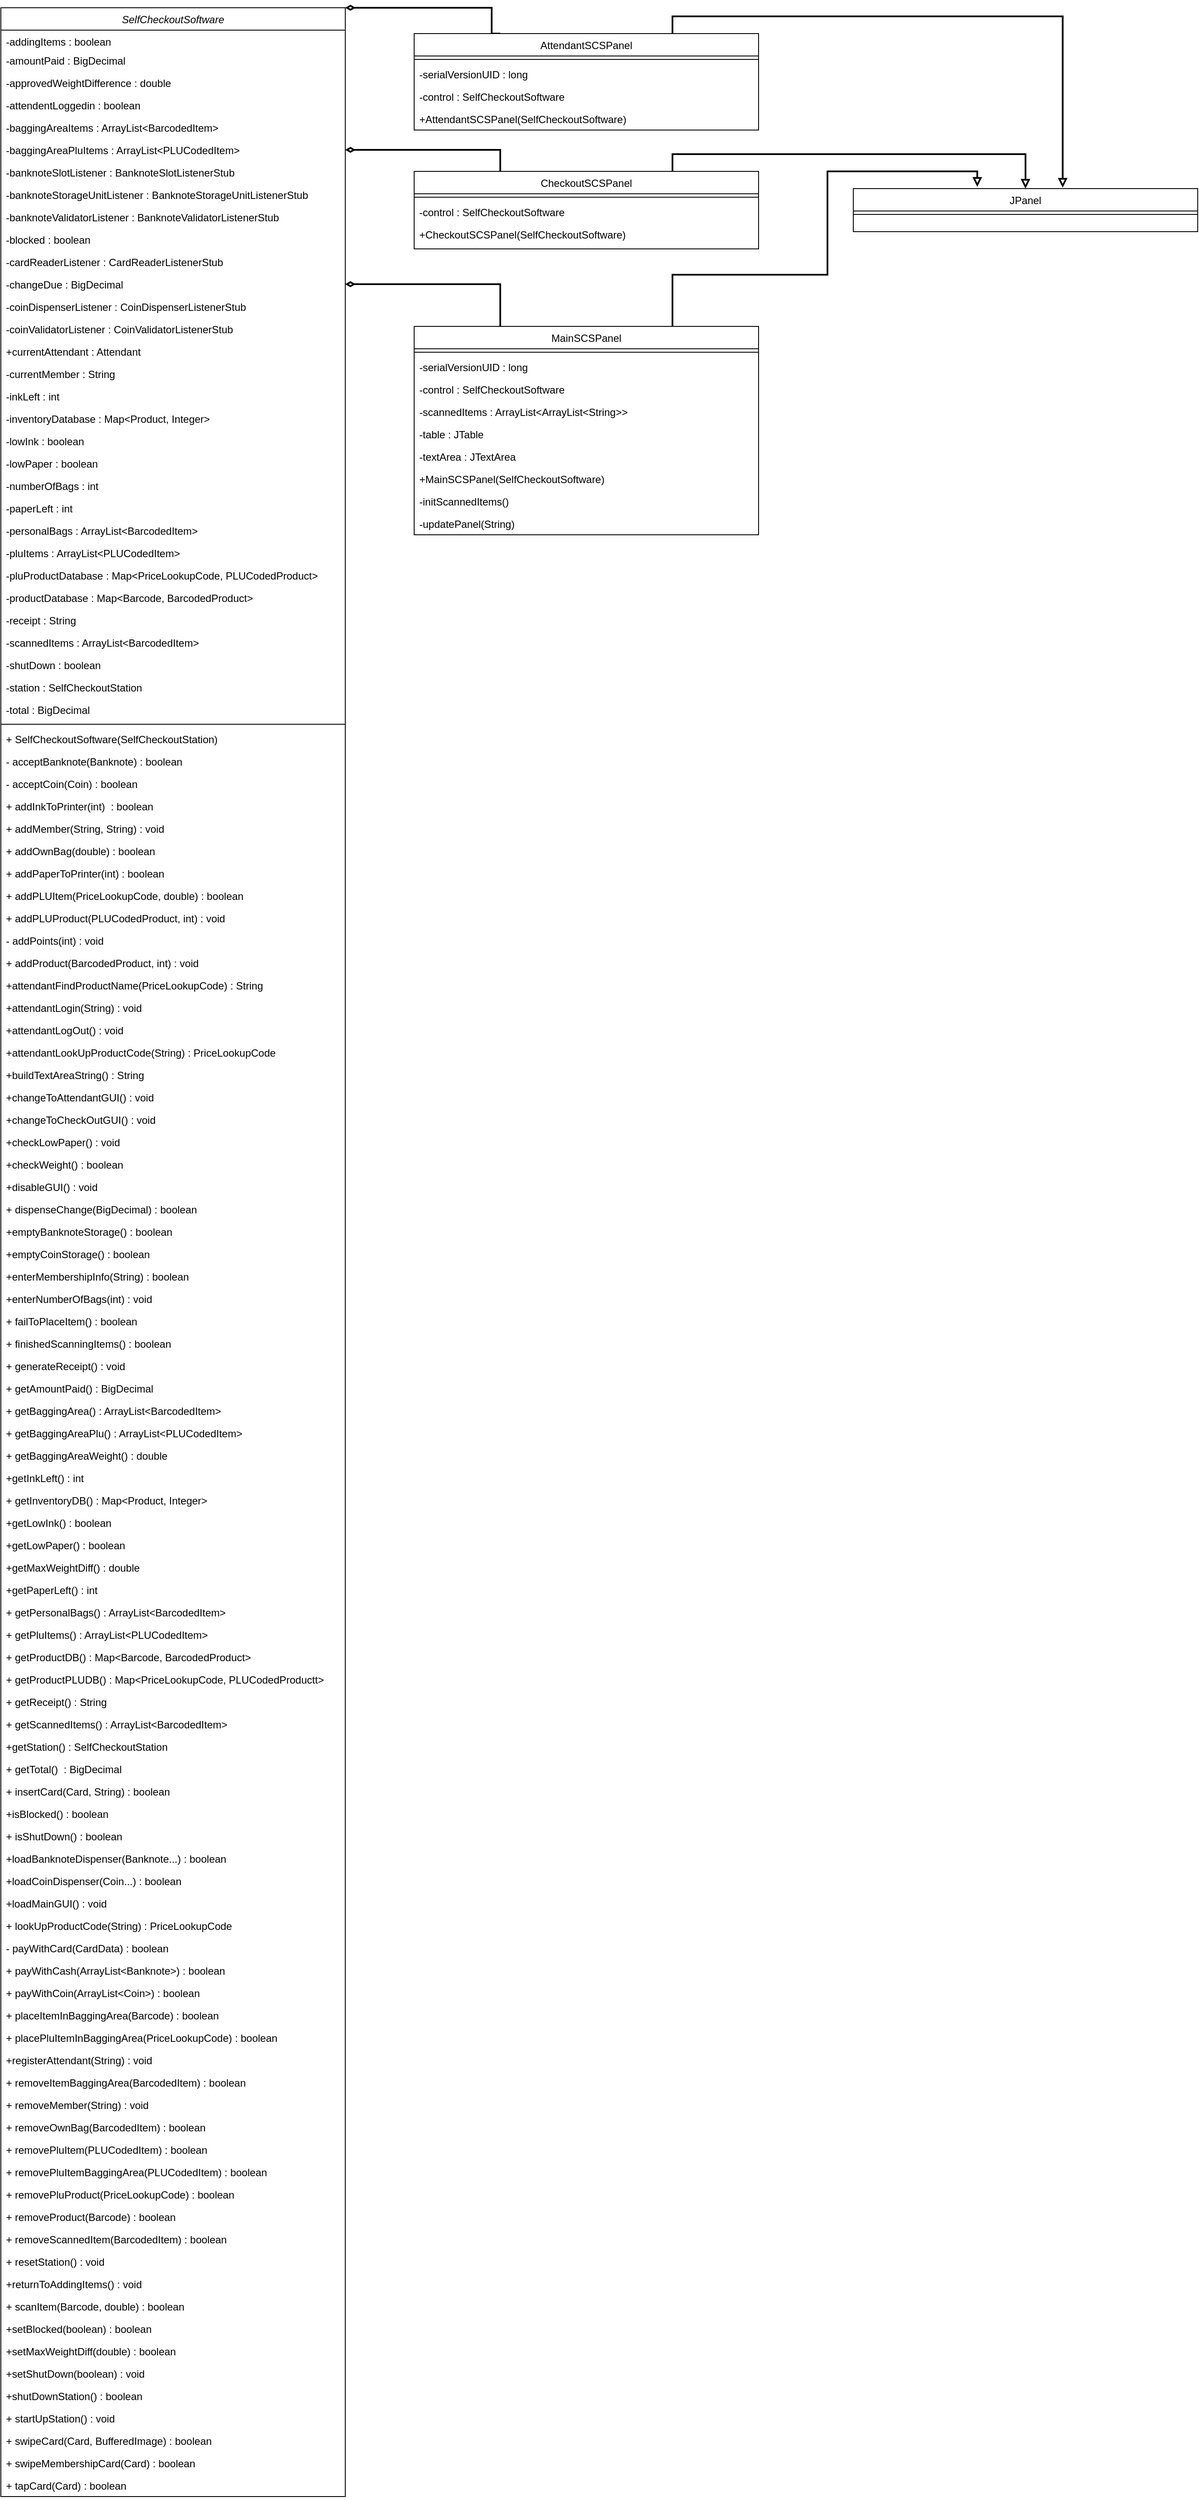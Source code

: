 <mxfile version="14.5.8" type="github">
  <diagram id="6uNwbA29nUlRyP2e-wEQ" name="Page-1">
    <mxGraphModel dx="1639" dy="902" grid="1" gridSize="10" guides="1" tooltips="1" connect="1" arrows="1" fold="1" page="1" pageScale="1" pageWidth="850" pageHeight="1100" math="0" shadow="0">
      <root>
        <mxCell id="0" />
        <mxCell id="1" parent="0" />
        <mxCell id="wEcMklcegxnXvnLR83LG-1" value="SelfCheckoutSoftware" style="swimlane;fontStyle=2;align=center;verticalAlign=top;childLayout=stackLayout;horizontal=1;startSize=26;horizontalStack=0;resizeParent=1;resizeLast=0;collapsible=1;marginBottom=0;rounded=0;shadow=0;strokeWidth=1;" vertex="1" parent="1">
          <mxGeometry x="40" y="10" width="400" height="2890" as="geometry">
            <mxRectangle x="230" y="140" width="160" height="26" as="alternateBounds" />
          </mxGeometry>
        </mxCell>
        <mxCell id="wEcMklcegxnXvnLR83LG-2" value="-addingItems : boolean&#xa;" style="text;align=left;verticalAlign=top;spacingLeft=4;spacingRight=4;overflow=hidden;rotatable=0;points=[[0,0.5],[1,0.5]];portConstraint=eastwest;" vertex="1" parent="wEcMklcegxnXvnLR83LG-1">
          <mxGeometry y="26" width="400" height="22" as="geometry" />
        </mxCell>
        <mxCell id="wEcMklcegxnXvnLR83LG-3" value="-amountPaid : BigDecimal&#xa;" style="text;align=left;verticalAlign=top;spacingLeft=4;spacingRight=4;overflow=hidden;rotatable=0;points=[[0,0.5],[1,0.5]];portConstraint=eastwest;rounded=0;shadow=0;html=0;" vertex="1" parent="wEcMklcegxnXvnLR83LG-1">
          <mxGeometry y="48" width="400" height="26" as="geometry" />
        </mxCell>
        <mxCell id="wEcMklcegxnXvnLR83LG-4" value="-approvedWeightDifference : double&#xa;" style="text;align=left;verticalAlign=top;spacingLeft=4;spacingRight=4;overflow=hidden;rotatable=0;points=[[0,0.5],[1,0.5]];portConstraint=eastwest;rounded=0;shadow=0;html=0;" vertex="1" parent="wEcMklcegxnXvnLR83LG-1">
          <mxGeometry y="74" width="400" height="26" as="geometry" />
        </mxCell>
        <mxCell id="wEcMklcegxnXvnLR83LG-5" value="-attendentLoggedin : boolean&#xa;" style="text;align=left;verticalAlign=top;spacingLeft=4;spacingRight=4;overflow=hidden;rotatable=0;points=[[0,0.5],[1,0.5]];portConstraint=eastwest;rounded=0;shadow=0;html=0;" vertex="1" parent="wEcMklcegxnXvnLR83LG-1">
          <mxGeometry y="100" width="400" height="26" as="geometry" />
        </mxCell>
        <mxCell id="wEcMklcegxnXvnLR83LG-6" value="-baggingAreaItems : ArrayList&lt;BarcodedItem&gt;&#xa;" style="text;align=left;verticalAlign=top;spacingLeft=4;spacingRight=4;overflow=hidden;rotatable=0;points=[[0,0.5],[1,0.5]];portConstraint=eastwest;rounded=0;shadow=0;html=0;" vertex="1" parent="wEcMklcegxnXvnLR83LG-1">
          <mxGeometry y="126" width="400" height="26" as="geometry" />
        </mxCell>
        <mxCell id="wEcMklcegxnXvnLR83LG-7" value="-baggingAreaPluItems : ArrayList&lt;PLUCodedItem&gt;&#xa;" style="text;align=left;verticalAlign=top;spacingLeft=4;spacingRight=4;overflow=hidden;rotatable=0;points=[[0,0.5],[1,0.5]];portConstraint=eastwest;rounded=0;shadow=0;html=0;" vertex="1" parent="wEcMklcegxnXvnLR83LG-1">
          <mxGeometry y="152" width="400" height="26" as="geometry" />
        </mxCell>
        <mxCell id="wEcMklcegxnXvnLR83LG-8" value="-banknoteSlotListener : BanknoteSlotListenerStub&#xa;" style="text;align=left;verticalAlign=top;spacingLeft=4;spacingRight=4;overflow=hidden;rotatable=0;points=[[0,0.5],[1,0.5]];portConstraint=eastwest;rounded=0;shadow=0;html=0;" vertex="1" parent="wEcMklcegxnXvnLR83LG-1">
          <mxGeometry y="178" width="400" height="26" as="geometry" />
        </mxCell>
        <mxCell id="wEcMklcegxnXvnLR83LG-9" value="-banknoteStorageUnitListener : BanknoteStorageUnitListenerStub&#xa;" style="text;align=left;verticalAlign=top;spacingLeft=4;spacingRight=4;overflow=hidden;rotatable=0;points=[[0,0.5],[1,0.5]];portConstraint=eastwest;rounded=0;shadow=0;html=0;" vertex="1" parent="wEcMklcegxnXvnLR83LG-1">
          <mxGeometry y="204" width="400" height="26" as="geometry" />
        </mxCell>
        <mxCell id="wEcMklcegxnXvnLR83LG-10" value="-banknoteValidatorListener : BanknoteValidatorListenerStub&#xa;" style="text;align=left;verticalAlign=top;spacingLeft=4;spacingRight=4;overflow=hidden;rotatable=0;points=[[0,0.5],[1,0.5]];portConstraint=eastwest;rounded=0;shadow=0;html=0;" vertex="1" parent="wEcMklcegxnXvnLR83LG-1">
          <mxGeometry y="230" width="400" height="26" as="geometry" />
        </mxCell>
        <mxCell id="wEcMklcegxnXvnLR83LG-11" value="-blocked : boolean&#xa;" style="text;align=left;verticalAlign=top;spacingLeft=4;spacingRight=4;overflow=hidden;rotatable=0;points=[[0,0.5],[1,0.5]];portConstraint=eastwest;rounded=0;shadow=0;html=0;" vertex="1" parent="wEcMklcegxnXvnLR83LG-1">
          <mxGeometry y="256" width="400" height="26" as="geometry" />
        </mxCell>
        <mxCell id="wEcMklcegxnXvnLR83LG-12" value="-cardReaderListener : CardReaderListenerStub&#xa;" style="text;align=left;verticalAlign=top;spacingLeft=4;spacingRight=4;overflow=hidden;rotatable=0;points=[[0,0.5],[1,0.5]];portConstraint=eastwest;rounded=0;shadow=0;html=0;" vertex="1" parent="wEcMklcegxnXvnLR83LG-1">
          <mxGeometry y="282" width="400" height="26" as="geometry" />
        </mxCell>
        <mxCell id="wEcMklcegxnXvnLR83LG-13" value="-changeDue : BigDecimal&#xa;" style="text;align=left;verticalAlign=top;spacingLeft=4;spacingRight=4;overflow=hidden;rotatable=0;points=[[0,0.5],[1,0.5]];portConstraint=eastwest;rounded=0;shadow=0;html=0;" vertex="1" parent="wEcMklcegxnXvnLR83LG-1">
          <mxGeometry y="308" width="400" height="26" as="geometry" />
        </mxCell>
        <mxCell id="wEcMklcegxnXvnLR83LG-14" value="-coinDispenserListener : CoinDispenserListenerStub&#xa;" style="text;align=left;verticalAlign=top;spacingLeft=4;spacingRight=4;overflow=hidden;rotatable=0;points=[[0,0.5],[1,0.5]];portConstraint=eastwest;rounded=0;shadow=0;html=0;" vertex="1" parent="wEcMklcegxnXvnLR83LG-1">
          <mxGeometry y="334" width="400" height="26" as="geometry" />
        </mxCell>
        <mxCell id="wEcMklcegxnXvnLR83LG-15" value="-coinValidatorListener : CoinValidatorListenerStub&#xa;" style="text;align=left;verticalAlign=top;spacingLeft=4;spacingRight=4;overflow=hidden;rotatable=0;points=[[0,0.5],[1,0.5]];portConstraint=eastwest;rounded=0;shadow=0;html=0;" vertex="1" parent="wEcMklcegxnXvnLR83LG-1">
          <mxGeometry y="360" width="400" height="26" as="geometry" />
        </mxCell>
        <mxCell id="wEcMklcegxnXvnLR83LG-16" value="+currentAttendant : Attendant&#xa;" style="text;align=left;verticalAlign=top;spacingLeft=4;spacingRight=4;overflow=hidden;rotatable=0;points=[[0,0.5],[1,0.5]];portConstraint=eastwest;rounded=0;shadow=0;html=0;" vertex="1" parent="wEcMklcegxnXvnLR83LG-1">
          <mxGeometry y="386" width="400" height="26" as="geometry" />
        </mxCell>
        <mxCell id="wEcMklcegxnXvnLR83LG-17" value="-currentMember : String&#xa;" style="text;align=left;verticalAlign=top;spacingLeft=4;spacingRight=4;overflow=hidden;rotatable=0;points=[[0,0.5],[1,0.5]];portConstraint=eastwest;rounded=0;shadow=0;html=0;" vertex="1" parent="wEcMklcegxnXvnLR83LG-1">
          <mxGeometry y="412" width="400" height="26" as="geometry" />
        </mxCell>
        <mxCell id="wEcMklcegxnXvnLR83LG-18" value="-inkLeft : int&#xa;" style="text;align=left;verticalAlign=top;spacingLeft=4;spacingRight=4;overflow=hidden;rotatable=0;points=[[0,0.5],[1,0.5]];portConstraint=eastwest;rounded=0;shadow=0;html=0;" vertex="1" parent="wEcMklcegxnXvnLR83LG-1">
          <mxGeometry y="438" width="400" height="26" as="geometry" />
        </mxCell>
        <mxCell id="wEcMklcegxnXvnLR83LG-19" value="-inventoryDatabase : Map&lt;Product, Integer&gt;&#xa;" style="text;align=left;verticalAlign=top;spacingLeft=4;spacingRight=4;overflow=hidden;rotatable=0;points=[[0,0.5],[1,0.5]];portConstraint=eastwest;rounded=0;shadow=0;html=0;" vertex="1" parent="wEcMklcegxnXvnLR83LG-1">
          <mxGeometry y="464" width="400" height="26" as="geometry" />
        </mxCell>
        <mxCell id="wEcMklcegxnXvnLR83LG-20" value="-lowInk : boolean&#xa;" style="text;align=left;verticalAlign=top;spacingLeft=4;spacingRight=4;overflow=hidden;rotatable=0;points=[[0,0.5],[1,0.5]];portConstraint=eastwest;rounded=0;shadow=0;html=0;" vertex="1" parent="wEcMklcegxnXvnLR83LG-1">
          <mxGeometry y="490" width="400" height="26" as="geometry" />
        </mxCell>
        <mxCell id="wEcMklcegxnXvnLR83LG-21" value="-lowPaper : boolean&#xa;" style="text;align=left;verticalAlign=top;spacingLeft=4;spacingRight=4;overflow=hidden;rotatable=0;points=[[0,0.5],[1,0.5]];portConstraint=eastwest;rounded=0;shadow=0;html=0;" vertex="1" parent="wEcMklcegxnXvnLR83LG-1">
          <mxGeometry y="516" width="400" height="26" as="geometry" />
        </mxCell>
        <mxCell id="wEcMklcegxnXvnLR83LG-22" value="-numberOfBags : int&#xa;" style="text;align=left;verticalAlign=top;spacingLeft=4;spacingRight=4;overflow=hidden;rotatable=0;points=[[0,0.5],[1,0.5]];portConstraint=eastwest;rounded=0;shadow=0;html=0;" vertex="1" parent="wEcMklcegxnXvnLR83LG-1">
          <mxGeometry y="542" width="400" height="26" as="geometry" />
        </mxCell>
        <mxCell id="wEcMklcegxnXvnLR83LG-23" value="-paperLeft : int&#xa;" style="text;align=left;verticalAlign=top;spacingLeft=4;spacingRight=4;overflow=hidden;rotatable=0;points=[[0,0.5],[1,0.5]];portConstraint=eastwest;rounded=0;shadow=0;html=0;" vertex="1" parent="wEcMklcegxnXvnLR83LG-1">
          <mxGeometry y="568" width="400" height="26" as="geometry" />
        </mxCell>
        <mxCell id="wEcMklcegxnXvnLR83LG-24" value="-personalBags : ArrayList&lt;BarcodedItem&gt;&#xa;" style="text;align=left;verticalAlign=top;spacingLeft=4;spacingRight=4;overflow=hidden;rotatable=0;points=[[0,0.5],[1,0.5]];portConstraint=eastwest;rounded=0;shadow=0;html=0;" vertex="1" parent="wEcMklcegxnXvnLR83LG-1">
          <mxGeometry y="594" width="400" height="26" as="geometry" />
        </mxCell>
        <mxCell id="wEcMklcegxnXvnLR83LG-25" value="-pluItems : ArrayList&lt;PLUCodedItem&gt;&#xa;" style="text;align=left;verticalAlign=top;spacingLeft=4;spacingRight=4;overflow=hidden;rotatable=0;points=[[0,0.5],[1,0.5]];portConstraint=eastwest;rounded=0;shadow=0;html=0;" vertex="1" parent="wEcMklcegxnXvnLR83LG-1">
          <mxGeometry y="620" width="400" height="26" as="geometry" />
        </mxCell>
        <mxCell id="wEcMklcegxnXvnLR83LG-26" value="-pluProductDatabase : Map&lt;PriceLookupCode, PLUCodedProduct&gt;&#xa;" style="text;align=left;verticalAlign=top;spacingLeft=4;spacingRight=4;overflow=hidden;rotatable=0;points=[[0,0.5],[1,0.5]];portConstraint=eastwest;rounded=0;shadow=0;html=0;" vertex="1" parent="wEcMklcegxnXvnLR83LG-1">
          <mxGeometry y="646" width="400" height="26" as="geometry" />
        </mxCell>
        <mxCell id="wEcMklcegxnXvnLR83LG-27" value="-productDatabase : Map&lt;Barcode, BarcodedProduct&gt;&#xa;" style="text;align=left;verticalAlign=top;spacingLeft=4;spacingRight=4;overflow=hidden;rotatable=0;points=[[0,0.5],[1,0.5]];portConstraint=eastwest;rounded=0;shadow=0;html=0;" vertex="1" parent="wEcMklcegxnXvnLR83LG-1">
          <mxGeometry y="672" width="400" height="26" as="geometry" />
        </mxCell>
        <mxCell id="wEcMklcegxnXvnLR83LG-28" value="-receipt : String&#xa;" style="text;align=left;verticalAlign=top;spacingLeft=4;spacingRight=4;overflow=hidden;rotatable=0;points=[[0,0.5],[1,0.5]];portConstraint=eastwest;rounded=0;shadow=0;html=0;" vertex="1" parent="wEcMklcegxnXvnLR83LG-1">
          <mxGeometry y="698" width="400" height="26" as="geometry" />
        </mxCell>
        <mxCell id="wEcMklcegxnXvnLR83LG-29" value="-scannedItems : ArrayList&lt;BarcodedItem&gt;&#xa;" style="text;align=left;verticalAlign=top;spacingLeft=4;spacingRight=4;overflow=hidden;rotatable=0;points=[[0,0.5],[1,0.5]];portConstraint=eastwest;rounded=0;shadow=0;html=0;" vertex="1" parent="wEcMklcegxnXvnLR83LG-1">
          <mxGeometry y="724" width="400" height="26" as="geometry" />
        </mxCell>
        <mxCell id="wEcMklcegxnXvnLR83LG-30" value="-shutDown : boolean&#xa;" style="text;align=left;verticalAlign=top;spacingLeft=4;spacingRight=4;overflow=hidden;rotatable=0;points=[[0,0.5],[1,0.5]];portConstraint=eastwest;rounded=0;shadow=0;html=0;" vertex="1" parent="wEcMklcegxnXvnLR83LG-1">
          <mxGeometry y="750" width="400" height="26" as="geometry" />
        </mxCell>
        <mxCell id="wEcMklcegxnXvnLR83LG-31" value="-station : SelfCheckoutStation&#xa;" style="text;align=left;verticalAlign=top;spacingLeft=4;spacingRight=4;overflow=hidden;rotatable=0;points=[[0,0.5],[1,0.5]];portConstraint=eastwest;rounded=0;shadow=0;html=0;" vertex="1" parent="wEcMklcegxnXvnLR83LG-1">
          <mxGeometry y="776" width="400" height="26" as="geometry" />
        </mxCell>
        <mxCell id="wEcMklcegxnXvnLR83LG-32" value="-total : BigDecimal" style="text;align=left;verticalAlign=top;spacingLeft=4;spacingRight=4;overflow=hidden;rotatable=0;points=[[0,0.5],[1,0.5]];portConstraint=eastwest;rounded=0;shadow=0;html=0;" vertex="1" parent="wEcMklcegxnXvnLR83LG-1">
          <mxGeometry y="802" width="400" height="26" as="geometry" />
        </mxCell>
        <mxCell id="wEcMklcegxnXvnLR83LG-33" value="" style="line;html=1;strokeWidth=1;align=left;verticalAlign=middle;spacingTop=-1;spacingLeft=3;spacingRight=3;rotatable=0;labelPosition=right;points=[];portConstraint=eastwest;" vertex="1" parent="wEcMklcegxnXvnLR83LG-1">
          <mxGeometry y="828" width="400" height="8" as="geometry" />
        </mxCell>
        <mxCell id="wEcMklcegxnXvnLR83LG-34" value="+ SelfCheckoutSoftware(SelfCheckoutStation)" style="text;align=left;verticalAlign=top;spacingLeft=4;spacingRight=4;overflow=hidden;rotatable=0;points=[[0,0.5],[1,0.5]];portConstraint=eastwest;rounded=0;shadow=0;html=0;" vertex="1" parent="wEcMklcegxnXvnLR83LG-1">
          <mxGeometry y="836" width="400" height="26" as="geometry" />
        </mxCell>
        <mxCell id="wEcMklcegxnXvnLR83LG-35" value="- acceptBanknote(Banknote) : boolean&#xa;" style="text;align=left;verticalAlign=top;spacingLeft=4;spacingRight=4;overflow=hidden;rotatable=0;points=[[0,0.5],[1,0.5]];portConstraint=eastwest;rounded=0;shadow=0;html=0;" vertex="1" parent="wEcMklcegxnXvnLR83LG-1">
          <mxGeometry y="862" width="400" height="26" as="geometry" />
        </mxCell>
        <mxCell id="wEcMklcegxnXvnLR83LG-36" value="- acceptCoin(Coin) : boolean" style="text;align=left;verticalAlign=top;spacingLeft=4;spacingRight=4;overflow=hidden;rotatable=0;points=[[0,0.5],[1,0.5]];portConstraint=eastwest;rounded=0;shadow=0;html=0;" vertex="1" parent="wEcMklcegxnXvnLR83LG-1">
          <mxGeometry y="888" width="400" height="26" as="geometry" />
        </mxCell>
        <mxCell id="wEcMklcegxnXvnLR83LG-37" value="+ addInkToPrinter(int)  : boolean" style="text;align=left;verticalAlign=top;spacingLeft=4;spacingRight=4;overflow=hidden;rotatable=0;points=[[0,0.5],[1,0.5]];portConstraint=eastwest;rounded=0;shadow=0;html=0;" vertex="1" parent="wEcMklcegxnXvnLR83LG-1">
          <mxGeometry y="914" width="400" height="26" as="geometry" />
        </mxCell>
        <mxCell id="wEcMklcegxnXvnLR83LG-38" value="+ addMember(String, String) : void" style="text;align=left;verticalAlign=top;spacingLeft=4;spacingRight=4;overflow=hidden;rotatable=0;points=[[0,0.5],[1,0.5]];portConstraint=eastwest;rounded=0;shadow=0;html=0;" vertex="1" parent="wEcMklcegxnXvnLR83LG-1">
          <mxGeometry y="940" width="400" height="26" as="geometry" />
        </mxCell>
        <mxCell id="wEcMklcegxnXvnLR83LG-39" value="+ addOwnBag(double) : boolean&#xa;" style="text;align=left;verticalAlign=top;spacingLeft=4;spacingRight=4;overflow=hidden;rotatable=0;points=[[0,0.5],[1,0.5]];portConstraint=eastwest;rounded=0;shadow=0;html=0;" vertex="1" parent="wEcMklcegxnXvnLR83LG-1">
          <mxGeometry y="966" width="400" height="26" as="geometry" />
        </mxCell>
        <mxCell id="wEcMklcegxnXvnLR83LG-40" value="+ addPaperToPrinter(int) : boolean&#xa;" style="text;align=left;verticalAlign=top;spacingLeft=4;spacingRight=4;overflow=hidden;rotatable=0;points=[[0,0.5],[1,0.5]];portConstraint=eastwest;rounded=0;shadow=0;html=0;" vertex="1" parent="wEcMklcegxnXvnLR83LG-1">
          <mxGeometry y="992" width="400" height="26" as="geometry" />
        </mxCell>
        <mxCell id="wEcMklcegxnXvnLR83LG-41" value="+ addPLUItem(PriceLookupCode, double) : boolean&#xa;" style="text;align=left;verticalAlign=top;spacingLeft=4;spacingRight=4;overflow=hidden;rotatable=0;points=[[0,0.5],[1,0.5]];portConstraint=eastwest;rounded=0;shadow=0;html=0;" vertex="1" parent="wEcMklcegxnXvnLR83LG-1">
          <mxGeometry y="1018" width="400" height="26" as="geometry" />
        </mxCell>
        <mxCell id="wEcMklcegxnXvnLR83LG-42" value="+ addPLUProduct(PLUCodedProduct, int) : void&#xa;" style="text;align=left;verticalAlign=top;spacingLeft=4;spacingRight=4;overflow=hidden;rotatable=0;points=[[0,0.5],[1,0.5]];portConstraint=eastwest;rounded=0;shadow=0;html=0;" vertex="1" parent="wEcMklcegxnXvnLR83LG-1">
          <mxGeometry y="1044" width="400" height="26" as="geometry" />
        </mxCell>
        <mxCell id="wEcMklcegxnXvnLR83LG-43" value="- addPoints(int) : void&#xa;" style="text;align=left;verticalAlign=top;spacingLeft=4;spacingRight=4;overflow=hidden;rotatable=0;points=[[0,0.5],[1,0.5]];portConstraint=eastwest;rounded=0;shadow=0;html=0;" vertex="1" parent="wEcMklcegxnXvnLR83LG-1">
          <mxGeometry y="1070" width="400" height="26" as="geometry" />
        </mxCell>
        <mxCell id="wEcMklcegxnXvnLR83LG-44" value="+ addProduct(BarcodedProduct, int) : void&#xa;" style="text;align=left;verticalAlign=top;spacingLeft=4;spacingRight=4;overflow=hidden;rotatable=0;points=[[0,0.5],[1,0.5]];portConstraint=eastwest;rounded=0;shadow=0;html=0;" vertex="1" parent="wEcMklcegxnXvnLR83LG-1">
          <mxGeometry y="1096" width="400" height="26" as="geometry" />
        </mxCell>
        <mxCell id="wEcMklcegxnXvnLR83LG-45" value="+attendantFindProductName(PriceLookupCode) : String&#xa;" style="text;align=left;verticalAlign=top;spacingLeft=4;spacingRight=4;overflow=hidden;rotatable=0;points=[[0,0.5],[1,0.5]];portConstraint=eastwest;rounded=0;shadow=0;html=0;" vertex="1" parent="wEcMklcegxnXvnLR83LG-1">
          <mxGeometry y="1122" width="400" height="26" as="geometry" />
        </mxCell>
        <mxCell id="wEcMklcegxnXvnLR83LG-46" value="+attendantLogin(String) : void&#xa;" style="text;align=left;verticalAlign=top;spacingLeft=4;spacingRight=4;overflow=hidden;rotatable=0;points=[[0,0.5],[1,0.5]];portConstraint=eastwest;rounded=0;shadow=0;html=0;" vertex="1" parent="wEcMklcegxnXvnLR83LG-1">
          <mxGeometry y="1148" width="400" height="26" as="geometry" />
        </mxCell>
        <mxCell id="wEcMklcegxnXvnLR83LG-47" value="+attendantLogOut() : void&#xa;" style="text;align=left;verticalAlign=top;spacingLeft=4;spacingRight=4;overflow=hidden;rotatable=0;points=[[0,0.5],[1,0.5]];portConstraint=eastwest;rounded=0;shadow=0;html=0;" vertex="1" parent="wEcMklcegxnXvnLR83LG-1">
          <mxGeometry y="1174" width="400" height="26" as="geometry" />
        </mxCell>
        <mxCell id="wEcMklcegxnXvnLR83LG-48" value="+attendantLookUpProductCode(String) : PriceLookupCode&#xa;" style="text;align=left;verticalAlign=top;spacingLeft=4;spacingRight=4;overflow=hidden;rotatable=0;points=[[0,0.5],[1,0.5]];portConstraint=eastwest;rounded=0;shadow=0;html=0;" vertex="1" parent="wEcMklcegxnXvnLR83LG-1">
          <mxGeometry y="1200" width="400" height="26" as="geometry" />
        </mxCell>
        <mxCell id="wEcMklcegxnXvnLR83LG-49" value="+buildTextAreaString() : String&#xa;" style="text;align=left;verticalAlign=top;spacingLeft=4;spacingRight=4;overflow=hidden;rotatable=0;points=[[0,0.5],[1,0.5]];portConstraint=eastwest;rounded=0;shadow=0;html=0;" vertex="1" parent="wEcMklcegxnXvnLR83LG-1">
          <mxGeometry y="1226" width="400" height="26" as="geometry" />
        </mxCell>
        <mxCell id="wEcMklcegxnXvnLR83LG-50" value="+changeToAttendantGUI() : void&#xa;" style="text;align=left;verticalAlign=top;spacingLeft=4;spacingRight=4;overflow=hidden;rotatable=0;points=[[0,0.5],[1,0.5]];portConstraint=eastwest;rounded=0;shadow=0;html=0;" vertex="1" parent="wEcMklcegxnXvnLR83LG-1">
          <mxGeometry y="1252" width="400" height="26" as="geometry" />
        </mxCell>
        <mxCell id="wEcMklcegxnXvnLR83LG-51" value="+changeToCheckOutGUI() : void&#xa;" style="text;align=left;verticalAlign=top;spacingLeft=4;spacingRight=4;overflow=hidden;rotatable=0;points=[[0,0.5],[1,0.5]];portConstraint=eastwest;rounded=0;shadow=0;html=0;" vertex="1" parent="wEcMklcegxnXvnLR83LG-1">
          <mxGeometry y="1278" width="400" height="26" as="geometry" />
        </mxCell>
        <mxCell id="wEcMklcegxnXvnLR83LG-52" value="+checkLowPaper() : void&#xa;" style="text;align=left;verticalAlign=top;spacingLeft=4;spacingRight=4;overflow=hidden;rotatable=0;points=[[0,0.5],[1,0.5]];portConstraint=eastwest;rounded=0;shadow=0;html=0;" vertex="1" parent="wEcMklcegxnXvnLR83LG-1">
          <mxGeometry y="1304" width="400" height="26" as="geometry" />
        </mxCell>
        <mxCell id="wEcMklcegxnXvnLR83LG-53" value="+checkWeight() : boolean&#xa;" style="text;align=left;verticalAlign=top;spacingLeft=4;spacingRight=4;overflow=hidden;rotatable=0;points=[[0,0.5],[1,0.5]];portConstraint=eastwest;rounded=0;shadow=0;html=0;" vertex="1" parent="wEcMklcegxnXvnLR83LG-1">
          <mxGeometry y="1330" width="400" height="26" as="geometry" />
        </mxCell>
        <mxCell id="wEcMklcegxnXvnLR83LG-54" value="+disableGUI() : void&#xa;" style="text;align=left;verticalAlign=top;spacingLeft=4;spacingRight=4;overflow=hidden;rotatable=0;points=[[0,0.5],[1,0.5]];portConstraint=eastwest;rounded=0;shadow=0;html=0;" vertex="1" parent="wEcMklcegxnXvnLR83LG-1">
          <mxGeometry y="1356" width="400" height="26" as="geometry" />
        </mxCell>
        <mxCell id="wEcMklcegxnXvnLR83LG-55" value="+ dispenseChange(BigDecimal) : boolean&#xa;" style="text;align=left;verticalAlign=top;spacingLeft=4;spacingRight=4;overflow=hidden;rotatable=0;points=[[0,0.5],[1,0.5]];portConstraint=eastwest;rounded=0;shadow=0;html=0;" vertex="1" parent="wEcMklcegxnXvnLR83LG-1">
          <mxGeometry y="1382" width="400" height="26" as="geometry" />
        </mxCell>
        <mxCell id="wEcMklcegxnXvnLR83LG-56" value="+emptyBanknoteStorage() : boolean&#xa;" style="text;align=left;verticalAlign=top;spacingLeft=4;spacingRight=4;overflow=hidden;rotatable=0;points=[[0,0.5],[1,0.5]];portConstraint=eastwest;rounded=0;shadow=0;html=0;" vertex="1" parent="wEcMklcegxnXvnLR83LG-1">
          <mxGeometry y="1408" width="400" height="26" as="geometry" />
        </mxCell>
        <mxCell id="wEcMklcegxnXvnLR83LG-57" value="+emptyCoinStorage() : boolean&#xa;" style="text;align=left;verticalAlign=top;spacingLeft=4;spacingRight=4;overflow=hidden;rotatable=0;points=[[0,0.5],[1,0.5]];portConstraint=eastwest;rounded=0;shadow=0;html=0;" vertex="1" parent="wEcMklcegxnXvnLR83LG-1">
          <mxGeometry y="1434" width="400" height="26" as="geometry" />
        </mxCell>
        <mxCell id="wEcMklcegxnXvnLR83LG-58" value="+enterMembershipInfo(String) : boolean&#xa;" style="text;align=left;verticalAlign=top;spacingLeft=4;spacingRight=4;overflow=hidden;rotatable=0;points=[[0,0.5],[1,0.5]];portConstraint=eastwest;rounded=0;shadow=0;html=0;" vertex="1" parent="wEcMklcegxnXvnLR83LG-1">
          <mxGeometry y="1460" width="400" height="26" as="geometry" />
        </mxCell>
        <mxCell id="wEcMklcegxnXvnLR83LG-59" value="+enterNumberOfBags(int) : void" style="text;align=left;verticalAlign=top;spacingLeft=4;spacingRight=4;overflow=hidden;rotatable=0;points=[[0,0.5],[1,0.5]];portConstraint=eastwest;rounded=0;shadow=0;html=0;" vertex="1" parent="wEcMklcegxnXvnLR83LG-1">
          <mxGeometry y="1486" width="400" height="26" as="geometry" />
        </mxCell>
        <mxCell id="wEcMklcegxnXvnLR83LG-60" value="+ failToPlaceItem() : boolean&#xa;" style="text;align=left;verticalAlign=top;spacingLeft=4;spacingRight=4;overflow=hidden;rotatable=0;points=[[0,0.5],[1,0.5]];portConstraint=eastwest;rounded=0;shadow=0;html=0;" vertex="1" parent="wEcMklcegxnXvnLR83LG-1">
          <mxGeometry y="1512" width="400" height="26" as="geometry" />
        </mxCell>
        <mxCell id="wEcMklcegxnXvnLR83LG-61" value="+ finishedScanningItems() : boolean&#xa;" style="text;align=left;verticalAlign=top;spacingLeft=4;spacingRight=4;overflow=hidden;rotatable=0;points=[[0,0.5],[1,0.5]];portConstraint=eastwest;rounded=0;shadow=0;html=0;" vertex="1" parent="wEcMklcegxnXvnLR83LG-1">
          <mxGeometry y="1538" width="400" height="26" as="geometry" />
        </mxCell>
        <mxCell id="wEcMklcegxnXvnLR83LG-62" value="+ generateReceipt() : void&#xa;" style="text;align=left;verticalAlign=top;spacingLeft=4;spacingRight=4;overflow=hidden;rotatable=0;points=[[0,0.5],[1,0.5]];portConstraint=eastwest;rounded=0;shadow=0;html=0;" vertex="1" parent="wEcMklcegxnXvnLR83LG-1">
          <mxGeometry y="1564" width="400" height="26" as="geometry" />
        </mxCell>
        <mxCell id="wEcMklcegxnXvnLR83LG-63" value="+ getAmountPaid() : BigDecimal&#xa;" style="text;align=left;verticalAlign=top;spacingLeft=4;spacingRight=4;overflow=hidden;rotatable=0;points=[[0,0.5],[1,0.5]];portConstraint=eastwest;rounded=0;shadow=0;html=0;" vertex="1" parent="wEcMklcegxnXvnLR83LG-1">
          <mxGeometry y="1590" width="400" height="26" as="geometry" />
        </mxCell>
        <mxCell id="wEcMklcegxnXvnLR83LG-64" value="+ getBaggingArea() : ArrayList&lt;BarcodedItem&gt;&#xa;" style="text;align=left;verticalAlign=top;spacingLeft=4;spacingRight=4;overflow=hidden;rotatable=0;points=[[0,0.5],[1,0.5]];portConstraint=eastwest;rounded=0;shadow=0;html=0;" vertex="1" parent="wEcMklcegxnXvnLR83LG-1">
          <mxGeometry y="1616" width="400" height="26" as="geometry" />
        </mxCell>
        <mxCell id="wEcMklcegxnXvnLR83LG-65" value="+ getBaggingAreaPlu() : ArrayList&lt;PLUCodedItem&gt;&#xa;" style="text;align=left;verticalAlign=top;spacingLeft=4;spacingRight=4;overflow=hidden;rotatable=0;points=[[0,0.5],[1,0.5]];portConstraint=eastwest;rounded=0;shadow=0;html=0;" vertex="1" parent="wEcMklcegxnXvnLR83LG-1">
          <mxGeometry y="1642" width="400" height="26" as="geometry" />
        </mxCell>
        <mxCell id="wEcMklcegxnXvnLR83LG-66" value="+ getBaggingAreaWeight() : double&#xa;" style="text;align=left;verticalAlign=top;spacingLeft=4;spacingRight=4;overflow=hidden;rotatable=0;points=[[0,0.5],[1,0.5]];portConstraint=eastwest;rounded=0;shadow=0;html=0;" vertex="1" parent="wEcMklcegxnXvnLR83LG-1">
          <mxGeometry y="1668" width="400" height="26" as="geometry" />
        </mxCell>
        <mxCell id="wEcMklcegxnXvnLR83LG-67" value="+getInkLeft() : int" style="text;align=left;verticalAlign=top;spacingLeft=4;spacingRight=4;overflow=hidden;rotatable=0;points=[[0,0.5],[1,0.5]];portConstraint=eastwest;rounded=0;shadow=0;html=0;" vertex="1" parent="wEcMklcegxnXvnLR83LG-1">
          <mxGeometry y="1694" width="400" height="26" as="geometry" />
        </mxCell>
        <mxCell id="wEcMklcegxnXvnLR83LG-68" value="+ getInventoryDB() : Map&lt;Product, Integer&gt;&#xa;" style="text;align=left;verticalAlign=top;spacingLeft=4;spacingRight=4;overflow=hidden;rotatable=0;points=[[0,0.5],[1,0.5]];portConstraint=eastwest;rounded=0;shadow=0;html=0;" vertex="1" parent="wEcMklcegxnXvnLR83LG-1">
          <mxGeometry y="1720" width="400" height="26" as="geometry" />
        </mxCell>
        <mxCell id="wEcMklcegxnXvnLR83LG-69" value="+getLowInk() : boolean&#xa;" style="text;align=left;verticalAlign=top;spacingLeft=4;spacingRight=4;overflow=hidden;rotatable=0;points=[[0,0.5],[1,0.5]];portConstraint=eastwest;rounded=0;shadow=0;html=0;" vertex="1" parent="wEcMklcegxnXvnLR83LG-1">
          <mxGeometry y="1746" width="400" height="26" as="geometry" />
        </mxCell>
        <mxCell id="wEcMklcegxnXvnLR83LG-70" value="+getLowPaper() : boolean" style="text;align=left;verticalAlign=top;spacingLeft=4;spacingRight=4;overflow=hidden;rotatable=0;points=[[0,0.5],[1,0.5]];portConstraint=eastwest;rounded=0;shadow=0;html=0;" vertex="1" parent="wEcMklcegxnXvnLR83LG-1">
          <mxGeometry y="1772" width="400" height="26" as="geometry" />
        </mxCell>
        <mxCell id="wEcMklcegxnXvnLR83LG-71" value="+getMaxWeightDiff() : double&#xa;" style="text;align=left;verticalAlign=top;spacingLeft=4;spacingRight=4;overflow=hidden;rotatable=0;points=[[0,0.5],[1,0.5]];portConstraint=eastwest;rounded=0;shadow=0;html=0;" vertex="1" parent="wEcMklcegxnXvnLR83LG-1">
          <mxGeometry y="1798" width="400" height="26" as="geometry" />
        </mxCell>
        <mxCell id="wEcMklcegxnXvnLR83LG-72" value="+getPaperLeft() : int" style="text;align=left;verticalAlign=top;spacingLeft=4;spacingRight=4;overflow=hidden;rotatable=0;points=[[0,0.5],[1,0.5]];portConstraint=eastwest;rounded=0;shadow=0;html=0;" vertex="1" parent="wEcMklcegxnXvnLR83LG-1">
          <mxGeometry y="1824" width="400" height="26" as="geometry" />
        </mxCell>
        <mxCell id="wEcMklcegxnXvnLR83LG-73" value="+ getPersonalBags() : ArrayList&lt;BarcodedItem&gt;&#xa;" style="text;align=left;verticalAlign=top;spacingLeft=4;spacingRight=4;overflow=hidden;rotatable=0;points=[[0,0.5],[1,0.5]];portConstraint=eastwest;rounded=0;shadow=0;html=0;" vertex="1" parent="wEcMklcegxnXvnLR83LG-1">
          <mxGeometry y="1850" width="400" height="26" as="geometry" />
        </mxCell>
        <mxCell id="wEcMklcegxnXvnLR83LG-74" value="+ getPluItems() : ArrayList&lt;PLUCodedItem&gt;&#xa;" style="text;align=left;verticalAlign=top;spacingLeft=4;spacingRight=4;overflow=hidden;rotatable=0;points=[[0,0.5],[1,0.5]];portConstraint=eastwest;rounded=0;shadow=0;html=0;" vertex="1" parent="wEcMklcegxnXvnLR83LG-1">
          <mxGeometry y="1876" width="400" height="26" as="geometry" />
        </mxCell>
        <mxCell id="wEcMklcegxnXvnLR83LG-75" value="+ getProductDB() : Map&lt;Barcode, BarcodedProduct&gt;&#xa;" style="text;align=left;verticalAlign=top;spacingLeft=4;spacingRight=4;overflow=hidden;rotatable=0;points=[[0,0.5],[1,0.5]];portConstraint=eastwest;rounded=0;shadow=0;html=0;" vertex="1" parent="wEcMklcegxnXvnLR83LG-1">
          <mxGeometry y="1902" width="400" height="26" as="geometry" />
        </mxCell>
        <mxCell id="wEcMklcegxnXvnLR83LG-76" value="+ getProductPLUDB() : Map&lt;PriceLookupCode, PLUCodedProductt&gt;&#xa;" style="text;align=left;verticalAlign=top;spacingLeft=4;spacingRight=4;overflow=hidden;rotatable=0;points=[[0,0.5],[1,0.5]];portConstraint=eastwest;rounded=0;shadow=0;html=0;" vertex="1" parent="wEcMklcegxnXvnLR83LG-1">
          <mxGeometry y="1928" width="400" height="26" as="geometry" />
        </mxCell>
        <mxCell id="wEcMklcegxnXvnLR83LG-77" value="+ getReceipt() : String&#xa;" style="text;align=left;verticalAlign=top;spacingLeft=4;spacingRight=4;overflow=hidden;rotatable=0;points=[[0,0.5],[1,0.5]];portConstraint=eastwest;rounded=0;shadow=0;html=0;" vertex="1" parent="wEcMklcegxnXvnLR83LG-1">
          <mxGeometry y="1954" width="400" height="26" as="geometry" />
        </mxCell>
        <mxCell id="wEcMklcegxnXvnLR83LG-78" value="+ getScannedItems() : ArrayList&lt;BarcodedItem&gt;&#xa;" style="text;align=left;verticalAlign=top;spacingLeft=4;spacingRight=4;overflow=hidden;rotatable=0;points=[[0,0.5],[1,0.5]];portConstraint=eastwest;rounded=0;shadow=0;html=0;" vertex="1" parent="wEcMklcegxnXvnLR83LG-1">
          <mxGeometry y="1980" width="400" height="26" as="geometry" />
        </mxCell>
        <mxCell id="wEcMklcegxnXvnLR83LG-79" value="+getStation() : SelfCheckoutStation" style="text;align=left;verticalAlign=top;spacingLeft=4;spacingRight=4;overflow=hidden;rotatable=0;points=[[0,0.5],[1,0.5]];portConstraint=eastwest;rounded=0;shadow=0;html=0;" vertex="1" parent="wEcMklcegxnXvnLR83LG-1">
          <mxGeometry y="2006" width="400" height="26" as="geometry" />
        </mxCell>
        <mxCell id="wEcMklcegxnXvnLR83LG-80" value="+ getTotal()  : BigDecimal&#xa;" style="text;align=left;verticalAlign=top;spacingLeft=4;spacingRight=4;overflow=hidden;rotatable=0;points=[[0,0.5],[1,0.5]];portConstraint=eastwest;rounded=0;shadow=0;html=0;" vertex="1" parent="wEcMklcegxnXvnLR83LG-1">
          <mxGeometry y="2032" width="400" height="26" as="geometry" />
        </mxCell>
        <mxCell id="wEcMklcegxnXvnLR83LG-81" value="+ insertCard(Card, String) : boolean&#xa;" style="text;align=left;verticalAlign=top;spacingLeft=4;spacingRight=4;overflow=hidden;rotatable=0;points=[[0,0.5],[1,0.5]];portConstraint=eastwest;rounded=0;shadow=0;html=0;" vertex="1" parent="wEcMklcegxnXvnLR83LG-1">
          <mxGeometry y="2058" width="400" height="26" as="geometry" />
        </mxCell>
        <mxCell id="wEcMklcegxnXvnLR83LG-82" value="+isBlocked() : boolean" style="text;align=left;verticalAlign=top;spacingLeft=4;spacingRight=4;overflow=hidden;rotatable=0;points=[[0,0.5],[1,0.5]];portConstraint=eastwest;rounded=0;shadow=0;html=0;" vertex="1" parent="wEcMklcegxnXvnLR83LG-1">
          <mxGeometry y="2084" width="400" height="26" as="geometry" />
        </mxCell>
        <mxCell id="wEcMklcegxnXvnLR83LG-83" value="+ isShutDown() : boolean&#xa;" style="text;align=left;verticalAlign=top;spacingLeft=4;spacingRight=4;overflow=hidden;rotatable=0;points=[[0,0.5],[1,0.5]];portConstraint=eastwest;rounded=0;shadow=0;html=0;" vertex="1" parent="wEcMklcegxnXvnLR83LG-1">
          <mxGeometry y="2110" width="400" height="26" as="geometry" />
        </mxCell>
        <mxCell id="wEcMklcegxnXvnLR83LG-84" value="+loadBanknoteDispenser(Banknote...) : boolean&#xa;" style="text;align=left;verticalAlign=top;spacingLeft=4;spacingRight=4;overflow=hidden;rotatable=0;points=[[0,0.5],[1,0.5]];portConstraint=eastwest;rounded=0;shadow=0;html=0;" vertex="1" parent="wEcMklcegxnXvnLR83LG-1">
          <mxGeometry y="2136" width="400" height="26" as="geometry" />
        </mxCell>
        <mxCell id="wEcMklcegxnXvnLR83LG-85" value="+loadCoinDispenser(Coin...) : boolean&#xa;" style="text;align=left;verticalAlign=top;spacingLeft=4;spacingRight=4;overflow=hidden;rotatable=0;points=[[0,0.5],[1,0.5]];portConstraint=eastwest;rounded=0;shadow=0;html=0;" vertex="1" parent="wEcMklcegxnXvnLR83LG-1">
          <mxGeometry y="2162" width="400" height="26" as="geometry" />
        </mxCell>
        <mxCell id="wEcMklcegxnXvnLR83LG-86" value="+loadMainGUI() : void" style="text;align=left;verticalAlign=top;spacingLeft=4;spacingRight=4;overflow=hidden;rotatable=0;points=[[0,0.5],[1,0.5]];portConstraint=eastwest;rounded=0;shadow=0;html=0;" vertex="1" parent="wEcMklcegxnXvnLR83LG-1">
          <mxGeometry y="2188" width="400" height="26" as="geometry" />
        </mxCell>
        <mxCell id="wEcMklcegxnXvnLR83LG-87" value="+ lookUpProductCode(String) : PriceLookupCode&#xa;" style="text;align=left;verticalAlign=top;spacingLeft=4;spacingRight=4;overflow=hidden;rotatable=0;points=[[0,0.5],[1,0.5]];portConstraint=eastwest;rounded=0;shadow=0;html=0;" vertex="1" parent="wEcMklcegxnXvnLR83LG-1">
          <mxGeometry y="2214" width="400" height="26" as="geometry" />
        </mxCell>
        <mxCell id="wEcMklcegxnXvnLR83LG-88" value="- payWithCard(CardData) : boolean&#xa;" style="text;align=left;verticalAlign=top;spacingLeft=4;spacingRight=4;overflow=hidden;rotatable=0;points=[[0,0.5],[1,0.5]];portConstraint=eastwest;rounded=0;shadow=0;html=0;" vertex="1" parent="wEcMklcegxnXvnLR83LG-1">
          <mxGeometry y="2240" width="400" height="26" as="geometry" />
        </mxCell>
        <mxCell id="wEcMklcegxnXvnLR83LG-89" value="+ payWithCash(ArrayList&lt;Banknote&gt;) : boolean&#xa;" style="text;align=left;verticalAlign=top;spacingLeft=4;spacingRight=4;overflow=hidden;rotatable=0;points=[[0,0.5],[1,0.5]];portConstraint=eastwest;rounded=0;shadow=0;html=0;" vertex="1" parent="wEcMklcegxnXvnLR83LG-1">
          <mxGeometry y="2266" width="400" height="26" as="geometry" />
        </mxCell>
        <mxCell id="wEcMklcegxnXvnLR83LG-90" value="+ payWithCoin(ArrayList&lt;Coin&gt;) : boolean&#xa;" style="text;align=left;verticalAlign=top;spacingLeft=4;spacingRight=4;overflow=hidden;rotatable=0;points=[[0,0.5],[1,0.5]];portConstraint=eastwest;rounded=0;shadow=0;html=0;" vertex="1" parent="wEcMklcegxnXvnLR83LG-1">
          <mxGeometry y="2292" width="400" height="26" as="geometry" />
        </mxCell>
        <mxCell id="wEcMklcegxnXvnLR83LG-91" value="+ placeItemInBaggingArea(Barcode) : boolean&#xa;" style="text;align=left;verticalAlign=top;spacingLeft=4;spacingRight=4;overflow=hidden;rotatable=0;points=[[0,0.5],[1,0.5]];portConstraint=eastwest;rounded=0;shadow=0;html=0;" vertex="1" parent="wEcMklcegxnXvnLR83LG-1">
          <mxGeometry y="2318" width="400" height="26" as="geometry" />
        </mxCell>
        <mxCell id="wEcMklcegxnXvnLR83LG-92" value="+ placePluItemInBaggingArea(PriceLookupCode) : boolean&#xa;" style="text;align=left;verticalAlign=top;spacingLeft=4;spacingRight=4;overflow=hidden;rotatable=0;points=[[0,0.5],[1,0.5]];portConstraint=eastwest;rounded=0;shadow=0;html=0;" vertex="1" parent="wEcMklcegxnXvnLR83LG-1">
          <mxGeometry y="2344" width="400" height="26" as="geometry" />
        </mxCell>
        <mxCell id="wEcMklcegxnXvnLR83LG-93" value="+registerAttendant(String) : void" style="text;align=left;verticalAlign=top;spacingLeft=4;spacingRight=4;overflow=hidden;rotatable=0;points=[[0,0.5],[1,0.5]];portConstraint=eastwest;rounded=0;shadow=0;html=0;" vertex="1" parent="wEcMklcegxnXvnLR83LG-1">
          <mxGeometry y="2370" width="400" height="26" as="geometry" />
        </mxCell>
        <mxCell id="wEcMklcegxnXvnLR83LG-94" value="+ removeItemBaggingArea(BarcodedItem) : boolean" style="text;align=left;verticalAlign=top;spacingLeft=4;spacingRight=4;overflow=hidden;rotatable=0;points=[[0,0.5],[1,0.5]];portConstraint=eastwest;rounded=0;shadow=0;html=0;" vertex="1" parent="wEcMklcegxnXvnLR83LG-1">
          <mxGeometry y="2396" width="400" height="26" as="geometry" />
        </mxCell>
        <mxCell id="wEcMklcegxnXvnLR83LG-95" value="+ removeMember(String) : void&#xa;" style="text;align=left;verticalAlign=top;spacingLeft=4;spacingRight=4;overflow=hidden;rotatable=0;points=[[0,0.5],[1,0.5]];portConstraint=eastwest;rounded=0;shadow=0;html=0;" vertex="1" parent="wEcMklcegxnXvnLR83LG-1">
          <mxGeometry y="2422" width="400" height="26" as="geometry" />
        </mxCell>
        <mxCell id="wEcMklcegxnXvnLR83LG-96" value="+ removeOwnBag(BarcodedItem) : boolean&#xa;" style="text;align=left;verticalAlign=top;spacingLeft=4;spacingRight=4;overflow=hidden;rotatable=0;points=[[0,0.5],[1,0.5]];portConstraint=eastwest;rounded=0;shadow=0;html=0;" vertex="1" parent="wEcMklcegxnXvnLR83LG-1">
          <mxGeometry y="2448" width="400" height="26" as="geometry" />
        </mxCell>
        <mxCell id="wEcMklcegxnXvnLR83LG-97" value="+ removePluItem(PLUCodedItem) : boolean&#xa;" style="text;align=left;verticalAlign=top;spacingLeft=4;spacingRight=4;overflow=hidden;rotatable=0;points=[[0,0.5],[1,0.5]];portConstraint=eastwest;rounded=0;shadow=0;html=0;" vertex="1" parent="wEcMklcegxnXvnLR83LG-1">
          <mxGeometry y="2474" width="400" height="26" as="geometry" />
        </mxCell>
        <mxCell id="wEcMklcegxnXvnLR83LG-98" value="+ removePluItemBaggingArea(PLUCodedItem) : boolean&#xa;" style="text;align=left;verticalAlign=top;spacingLeft=4;spacingRight=4;overflow=hidden;rotatable=0;points=[[0,0.5],[1,0.5]];portConstraint=eastwest;rounded=0;shadow=0;html=0;" vertex="1" parent="wEcMklcegxnXvnLR83LG-1">
          <mxGeometry y="2500" width="400" height="26" as="geometry" />
        </mxCell>
        <mxCell id="wEcMklcegxnXvnLR83LG-99" value="+ removePluProduct(PriceLookupCode) : boolean&#xa;" style="text;align=left;verticalAlign=top;spacingLeft=4;spacingRight=4;overflow=hidden;rotatable=0;points=[[0,0.5],[1,0.5]];portConstraint=eastwest;rounded=0;shadow=0;html=0;" vertex="1" parent="wEcMklcegxnXvnLR83LG-1">
          <mxGeometry y="2526" width="400" height="26" as="geometry" />
        </mxCell>
        <mxCell id="wEcMklcegxnXvnLR83LG-100" value="+ removeProduct(Barcode) : boolean&#xa;" style="text;align=left;verticalAlign=top;spacingLeft=4;spacingRight=4;overflow=hidden;rotatable=0;points=[[0,0.5],[1,0.5]];portConstraint=eastwest;rounded=0;shadow=0;html=0;" vertex="1" parent="wEcMklcegxnXvnLR83LG-1">
          <mxGeometry y="2552" width="400" height="26" as="geometry" />
        </mxCell>
        <mxCell id="wEcMklcegxnXvnLR83LG-101" value="+ removeScannedItem(BarcodedItem) : boolean&#xa;" style="text;align=left;verticalAlign=top;spacingLeft=4;spacingRight=4;overflow=hidden;rotatable=0;points=[[0,0.5],[1,0.5]];portConstraint=eastwest;rounded=0;shadow=0;html=0;" vertex="1" parent="wEcMklcegxnXvnLR83LG-1">
          <mxGeometry y="2578" width="400" height="26" as="geometry" />
        </mxCell>
        <mxCell id="wEcMklcegxnXvnLR83LG-102" value="+ resetStation() : void&#xa;" style="text;align=left;verticalAlign=top;spacingLeft=4;spacingRight=4;overflow=hidden;rotatable=0;points=[[0,0.5],[1,0.5]];portConstraint=eastwest;rounded=0;shadow=0;html=0;" vertex="1" parent="wEcMklcegxnXvnLR83LG-1">
          <mxGeometry y="2604" width="400" height="26" as="geometry" />
        </mxCell>
        <mxCell id="wEcMklcegxnXvnLR83LG-103" value="+returnToAddingItems() : void" style="text;align=left;verticalAlign=top;spacingLeft=4;spacingRight=4;overflow=hidden;rotatable=0;points=[[0,0.5],[1,0.5]];portConstraint=eastwest;rounded=0;shadow=0;html=0;" vertex="1" parent="wEcMklcegxnXvnLR83LG-1">
          <mxGeometry y="2630" width="400" height="26" as="geometry" />
        </mxCell>
        <mxCell id="wEcMklcegxnXvnLR83LG-104" value="+ scanItem(Barcode, double) : boolean&#xa;" style="text;align=left;verticalAlign=top;spacingLeft=4;spacingRight=4;overflow=hidden;rotatable=0;points=[[0,0.5],[1,0.5]];portConstraint=eastwest;rounded=0;shadow=0;html=0;" vertex="1" parent="wEcMklcegxnXvnLR83LG-1">
          <mxGeometry y="2656" width="400" height="26" as="geometry" />
        </mxCell>
        <mxCell id="wEcMklcegxnXvnLR83LG-105" value="+setBlocked(boolean) : boolean&#xa;" style="text;align=left;verticalAlign=top;spacingLeft=4;spacingRight=4;overflow=hidden;rotatable=0;points=[[0,0.5],[1,0.5]];portConstraint=eastwest;rounded=0;shadow=0;html=0;" vertex="1" parent="wEcMklcegxnXvnLR83LG-1">
          <mxGeometry y="2682" width="400" height="26" as="geometry" />
        </mxCell>
        <mxCell id="wEcMklcegxnXvnLR83LG-106" value="+setMaxWeightDiff(double) : boolean&#xa;" style="text;align=left;verticalAlign=top;spacingLeft=4;spacingRight=4;overflow=hidden;rotatable=0;points=[[0,0.5],[1,0.5]];portConstraint=eastwest;rounded=0;shadow=0;html=0;" vertex="1" parent="wEcMklcegxnXvnLR83LG-1">
          <mxGeometry y="2708" width="400" height="26" as="geometry" />
        </mxCell>
        <mxCell id="wEcMklcegxnXvnLR83LG-107" value="+setShutDown(boolean) : void&#xa;" style="text;align=left;verticalAlign=top;spacingLeft=4;spacingRight=4;overflow=hidden;rotatable=0;points=[[0,0.5],[1,0.5]];portConstraint=eastwest;rounded=0;shadow=0;html=0;" vertex="1" parent="wEcMklcegxnXvnLR83LG-1">
          <mxGeometry y="2734" width="400" height="26" as="geometry" />
        </mxCell>
        <mxCell id="wEcMklcegxnXvnLR83LG-108" value="+shutDownStation() : boolean&#xa;" style="text;align=left;verticalAlign=top;spacingLeft=4;spacingRight=4;overflow=hidden;rotatable=0;points=[[0,0.5],[1,0.5]];portConstraint=eastwest;rounded=0;shadow=0;html=0;" vertex="1" parent="wEcMklcegxnXvnLR83LG-1">
          <mxGeometry y="2760" width="400" height="26" as="geometry" />
        </mxCell>
        <mxCell id="wEcMklcegxnXvnLR83LG-109" value="+ startUpStation() : void&#xa;" style="text;align=left;verticalAlign=top;spacingLeft=4;spacingRight=4;overflow=hidden;rotatable=0;points=[[0,0.5],[1,0.5]];portConstraint=eastwest;rounded=0;shadow=0;html=0;" vertex="1" parent="wEcMklcegxnXvnLR83LG-1">
          <mxGeometry y="2786" width="400" height="26" as="geometry" />
        </mxCell>
        <mxCell id="wEcMklcegxnXvnLR83LG-110" value="+ swipeCard(Card, BufferedImage) : boolean&#xa;" style="text;align=left;verticalAlign=top;spacingLeft=4;spacingRight=4;overflow=hidden;rotatable=0;points=[[0,0.5],[1,0.5]];portConstraint=eastwest;rounded=0;shadow=0;html=0;" vertex="1" parent="wEcMklcegxnXvnLR83LG-1">
          <mxGeometry y="2812" width="400" height="26" as="geometry" />
        </mxCell>
        <mxCell id="wEcMklcegxnXvnLR83LG-111" value="+ swipeMembershipCard(Card) : boolean&#xa;" style="text;align=left;verticalAlign=top;spacingLeft=4;spacingRight=4;overflow=hidden;rotatable=0;points=[[0,0.5],[1,0.5]];portConstraint=eastwest;rounded=0;shadow=0;html=0;" vertex="1" parent="wEcMklcegxnXvnLR83LG-1">
          <mxGeometry y="2838" width="400" height="26" as="geometry" />
        </mxCell>
        <mxCell id="wEcMklcegxnXvnLR83LG-112" value="+ tapCard(Card) : boolean" style="text;align=left;verticalAlign=top;spacingLeft=4;spacingRight=4;overflow=hidden;rotatable=0;points=[[0,0.5],[1,0.5]];portConstraint=eastwest;rounded=0;shadow=0;html=0;" vertex="1" parent="wEcMklcegxnXvnLR83LG-1">
          <mxGeometry y="2864" width="400" height="26" as="geometry" />
        </mxCell>
        <mxCell id="wEcMklcegxnXvnLR83LG-113" style="edgeStyle=orthogonalEdgeStyle;rounded=0;orthogonalLoop=1;jettySize=auto;html=1;exitX=0.25;exitY=0;exitDx=0;exitDy=0;entryX=1;entryY=0;entryDx=0;entryDy=0;strokeWidth=2;endArrow=diamondThin;endFill=0;" edge="1" parent="1" source="wEcMklcegxnXvnLR83LG-115" target="wEcMklcegxnXvnLR83LG-1">
          <mxGeometry relative="1" as="geometry">
            <Array as="points">
              <mxPoint x="610" y="10" />
            </Array>
          </mxGeometry>
        </mxCell>
        <mxCell id="wEcMklcegxnXvnLR83LG-114" style="edgeStyle=orthogonalEdgeStyle;rounded=0;orthogonalLoop=1;jettySize=auto;html=1;exitX=0.75;exitY=0;exitDx=0;exitDy=0;entryX=0.608;entryY=-0.022;entryDx=0;entryDy=0;entryPerimeter=0;endArrow=block;endFill=0;strokeWidth=2;" edge="1" parent="1" source="wEcMklcegxnXvnLR83LG-115" target="wEcMklcegxnXvnLR83LG-138">
          <mxGeometry relative="1" as="geometry" />
        </mxCell>
        <mxCell id="wEcMklcegxnXvnLR83LG-115" value="AttendantSCSPanel" style="swimlane;fontStyle=0;align=center;verticalAlign=top;childLayout=stackLayout;horizontal=1;startSize=26;horizontalStack=0;resizeParent=1;resizeLast=0;collapsible=1;marginBottom=0;rounded=0;shadow=0;strokeWidth=1;" vertex="1" parent="1">
          <mxGeometry x="520" y="40" width="400" height="112" as="geometry">
            <mxRectangle x="550" y="140" width="160" height="26" as="alternateBounds" />
          </mxGeometry>
        </mxCell>
        <mxCell id="wEcMklcegxnXvnLR83LG-116" value="" style="line;html=1;strokeWidth=1;align=left;verticalAlign=middle;spacingTop=-1;spacingLeft=3;spacingRight=3;rotatable=0;labelPosition=right;points=[];portConstraint=eastwest;" vertex="1" parent="wEcMklcegxnXvnLR83LG-115">
          <mxGeometry y="26" width="400" height="8" as="geometry" />
        </mxCell>
        <mxCell id="wEcMklcegxnXvnLR83LG-117" value="-serialVersionUID : long" style="text;align=left;verticalAlign=top;spacingLeft=4;spacingRight=4;overflow=hidden;rotatable=0;points=[[0,0.5],[1,0.5]];portConstraint=eastwest;" vertex="1" parent="wEcMklcegxnXvnLR83LG-115">
          <mxGeometry y="34" width="400" height="26" as="geometry" />
        </mxCell>
        <mxCell id="wEcMklcegxnXvnLR83LG-118" value="-control : SelfCheckoutSoftware" style="text;align=left;verticalAlign=top;spacingLeft=4;spacingRight=4;overflow=hidden;rotatable=0;points=[[0,0.5],[1,0.5]];portConstraint=eastwest;" vertex="1" parent="wEcMklcegxnXvnLR83LG-115">
          <mxGeometry y="60" width="400" height="26" as="geometry" />
        </mxCell>
        <mxCell id="wEcMklcegxnXvnLR83LG-119" value="+AttendantSCSPanel(SelfCheckoutSoftware)" style="text;align=left;verticalAlign=top;spacingLeft=4;spacingRight=4;overflow=hidden;rotatable=0;points=[[0,0.5],[1,0.5]];portConstraint=eastwest;" vertex="1" parent="wEcMklcegxnXvnLR83LG-115">
          <mxGeometry y="86" width="400" height="26" as="geometry" />
        </mxCell>
        <mxCell id="wEcMklcegxnXvnLR83LG-120" style="edgeStyle=orthogonalEdgeStyle;rounded=0;orthogonalLoop=1;jettySize=auto;html=1;exitX=0.25;exitY=0;exitDx=0;exitDy=0;entryX=1;entryY=0.5;entryDx=0;entryDy=0;strokeWidth=2;endArrow=diamondThin;endFill=0;" edge="1" parent="1" source="wEcMklcegxnXvnLR83LG-122" target="wEcMklcegxnXvnLR83LG-7">
          <mxGeometry relative="1" as="geometry" />
        </mxCell>
        <mxCell id="wEcMklcegxnXvnLR83LG-121" style="edgeStyle=orthogonalEdgeStyle;rounded=0;orthogonalLoop=1;jettySize=auto;html=1;exitX=0.75;exitY=0;exitDx=0;exitDy=0;entryX=0.5;entryY=0;entryDx=0;entryDy=0;endArrow=block;endFill=0;strokeWidth=2;" edge="1" parent="1" source="wEcMklcegxnXvnLR83LG-122" target="wEcMklcegxnXvnLR83LG-138">
          <mxGeometry relative="1" as="geometry" />
        </mxCell>
        <mxCell id="wEcMklcegxnXvnLR83LG-122" value="CheckoutSCSPanel" style="swimlane;fontStyle=0;align=center;verticalAlign=top;childLayout=stackLayout;horizontal=1;startSize=26;horizontalStack=0;resizeParent=1;resizeLast=0;collapsible=1;marginBottom=0;rounded=0;shadow=0;strokeWidth=1;" vertex="1" parent="1">
          <mxGeometry x="520" y="200" width="400" height="90" as="geometry">
            <mxRectangle x="550" y="140" width="160" height="26" as="alternateBounds" />
          </mxGeometry>
        </mxCell>
        <mxCell id="wEcMklcegxnXvnLR83LG-123" value="" style="line;html=1;strokeWidth=1;align=left;verticalAlign=middle;spacingTop=-1;spacingLeft=3;spacingRight=3;rotatable=0;labelPosition=right;points=[];portConstraint=eastwest;" vertex="1" parent="wEcMklcegxnXvnLR83LG-122">
          <mxGeometry y="26" width="400" height="8" as="geometry" />
        </mxCell>
        <mxCell id="wEcMklcegxnXvnLR83LG-124" value="-control : SelfCheckoutSoftware" style="text;align=left;verticalAlign=top;spacingLeft=4;spacingRight=4;overflow=hidden;rotatable=0;points=[[0,0.5],[1,0.5]];portConstraint=eastwest;" vertex="1" parent="wEcMklcegxnXvnLR83LG-122">
          <mxGeometry y="34" width="400" height="26" as="geometry" />
        </mxCell>
        <mxCell id="wEcMklcegxnXvnLR83LG-125" value="+CheckoutSCSPanel(SelfCheckoutSoftware)" style="text;align=left;verticalAlign=top;spacingLeft=4;spacingRight=4;overflow=hidden;rotatable=0;points=[[0,0.5],[1,0.5]];portConstraint=eastwest;" vertex="1" parent="wEcMklcegxnXvnLR83LG-122">
          <mxGeometry y="60" width="400" height="26" as="geometry" />
        </mxCell>
        <mxCell id="wEcMklcegxnXvnLR83LG-126" style="edgeStyle=orthogonalEdgeStyle;rounded=0;orthogonalLoop=1;jettySize=auto;html=1;exitX=0.25;exitY=0;exitDx=0;exitDy=0;entryX=1;entryY=0.5;entryDx=0;entryDy=0;strokeWidth=2;endArrow=diamondThin;endFill=0;" edge="1" parent="1" source="wEcMklcegxnXvnLR83LG-128" target="wEcMklcegxnXvnLR83LG-13">
          <mxGeometry relative="1" as="geometry" />
        </mxCell>
        <mxCell id="wEcMklcegxnXvnLR83LG-127" style="edgeStyle=orthogonalEdgeStyle;rounded=0;orthogonalLoop=1;jettySize=auto;html=1;exitX=0.75;exitY=0;exitDx=0;exitDy=0;entryX=0.36;entryY=-0.042;entryDx=0;entryDy=0;entryPerimeter=0;endArrow=block;endFill=0;strokeWidth=2;" edge="1" parent="1" source="wEcMklcegxnXvnLR83LG-128" target="wEcMklcegxnXvnLR83LG-138">
          <mxGeometry relative="1" as="geometry">
            <Array as="points">
              <mxPoint x="820" y="320" />
              <mxPoint x="1000" y="320" />
              <mxPoint x="1000" y="200" />
              <mxPoint x="1174" y="200" />
            </Array>
          </mxGeometry>
        </mxCell>
        <mxCell id="wEcMklcegxnXvnLR83LG-128" value="MainSCSPanel" style="swimlane;fontStyle=0;align=center;verticalAlign=top;childLayout=stackLayout;horizontal=1;startSize=26;horizontalStack=0;resizeParent=1;resizeLast=0;collapsible=1;marginBottom=0;rounded=0;shadow=0;strokeWidth=1;" vertex="1" parent="1">
          <mxGeometry x="520" y="380" width="400" height="242" as="geometry">
            <mxRectangle x="550" y="140" width="160" height="26" as="alternateBounds" />
          </mxGeometry>
        </mxCell>
        <mxCell id="wEcMklcegxnXvnLR83LG-129" value="" style="line;html=1;strokeWidth=1;align=left;verticalAlign=middle;spacingTop=-1;spacingLeft=3;spacingRight=3;rotatable=0;labelPosition=right;points=[];portConstraint=eastwest;" vertex="1" parent="wEcMklcegxnXvnLR83LG-128">
          <mxGeometry y="26" width="400" height="8" as="geometry" />
        </mxCell>
        <mxCell id="wEcMklcegxnXvnLR83LG-130" value="-serialVersionUID : long" style="text;align=left;verticalAlign=top;spacingLeft=4;spacingRight=4;overflow=hidden;rotatable=0;points=[[0,0.5],[1,0.5]];portConstraint=eastwest;" vertex="1" parent="wEcMklcegxnXvnLR83LG-128">
          <mxGeometry y="34" width="400" height="26" as="geometry" />
        </mxCell>
        <mxCell id="wEcMklcegxnXvnLR83LG-131" value="-control : SelfCheckoutSoftware" style="text;align=left;verticalAlign=top;spacingLeft=4;spacingRight=4;overflow=hidden;rotatable=0;points=[[0,0.5],[1,0.5]];portConstraint=eastwest;" vertex="1" parent="wEcMklcegxnXvnLR83LG-128">
          <mxGeometry y="60" width="400" height="26" as="geometry" />
        </mxCell>
        <mxCell id="wEcMklcegxnXvnLR83LG-132" value="-scannedItems : ArrayList&lt;ArrayList&lt;String&gt;&gt;" style="text;align=left;verticalAlign=top;spacingLeft=4;spacingRight=4;overflow=hidden;rotatable=0;points=[[0,0.5],[1,0.5]];portConstraint=eastwest;" vertex="1" parent="wEcMklcegxnXvnLR83LG-128">
          <mxGeometry y="86" width="400" height="26" as="geometry" />
        </mxCell>
        <mxCell id="wEcMklcegxnXvnLR83LG-133" value="-table : JTable&#xa;" style="text;align=left;verticalAlign=top;spacingLeft=4;spacingRight=4;overflow=hidden;rotatable=0;points=[[0,0.5],[1,0.5]];portConstraint=eastwest;" vertex="1" parent="wEcMklcegxnXvnLR83LG-128">
          <mxGeometry y="112" width="400" height="26" as="geometry" />
        </mxCell>
        <mxCell id="wEcMklcegxnXvnLR83LG-134" value="-textArea : JTextArea&#xa;" style="text;align=left;verticalAlign=top;spacingLeft=4;spacingRight=4;overflow=hidden;rotatable=0;points=[[0,0.5],[1,0.5]];portConstraint=eastwest;" vertex="1" parent="wEcMklcegxnXvnLR83LG-128">
          <mxGeometry y="138" width="400" height="26" as="geometry" />
        </mxCell>
        <mxCell id="wEcMklcegxnXvnLR83LG-135" value="+MainSCSPanel(SelfCheckoutSoftware)&#xa;" style="text;align=left;verticalAlign=top;spacingLeft=4;spacingRight=4;overflow=hidden;rotatable=0;points=[[0,0.5],[1,0.5]];portConstraint=eastwest;" vertex="1" parent="wEcMklcegxnXvnLR83LG-128">
          <mxGeometry y="164" width="400" height="26" as="geometry" />
        </mxCell>
        <mxCell id="wEcMklcegxnXvnLR83LG-136" value="-initScannedItems()&#xa;" style="text;align=left;verticalAlign=top;spacingLeft=4;spacingRight=4;overflow=hidden;rotatable=0;points=[[0,0.5],[1,0.5]];portConstraint=eastwest;" vertex="1" parent="wEcMklcegxnXvnLR83LG-128">
          <mxGeometry y="190" width="400" height="26" as="geometry" />
        </mxCell>
        <mxCell id="wEcMklcegxnXvnLR83LG-137" value="-updatePanel(String)" style="text;align=left;verticalAlign=top;spacingLeft=4;spacingRight=4;overflow=hidden;rotatable=0;points=[[0,0.5],[1,0.5]];portConstraint=eastwest;" vertex="1" parent="wEcMklcegxnXvnLR83LG-128">
          <mxGeometry y="216" width="400" height="26" as="geometry" />
        </mxCell>
        <mxCell id="wEcMklcegxnXvnLR83LG-138" value="JPanel" style="swimlane;fontStyle=0;align=center;verticalAlign=top;childLayout=stackLayout;horizontal=1;startSize=26;horizontalStack=0;resizeParent=1;resizeLast=0;collapsible=1;marginBottom=0;rounded=0;shadow=0;strokeWidth=1;" vertex="1" parent="1">
          <mxGeometry x="1030" y="220" width="400" height="50" as="geometry">
            <mxRectangle x="550" y="140" width="160" height="26" as="alternateBounds" />
          </mxGeometry>
        </mxCell>
        <mxCell id="wEcMklcegxnXvnLR83LG-139" value="" style="line;html=1;strokeWidth=1;align=left;verticalAlign=middle;spacingTop=-1;spacingLeft=3;spacingRight=3;rotatable=0;labelPosition=right;points=[];portConstraint=eastwest;" vertex="1" parent="wEcMklcegxnXvnLR83LG-138">
          <mxGeometry y="26" width="400" height="8" as="geometry" />
        </mxCell>
      </root>
    </mxGraphModel>
  </diagram>
</mxfile>

